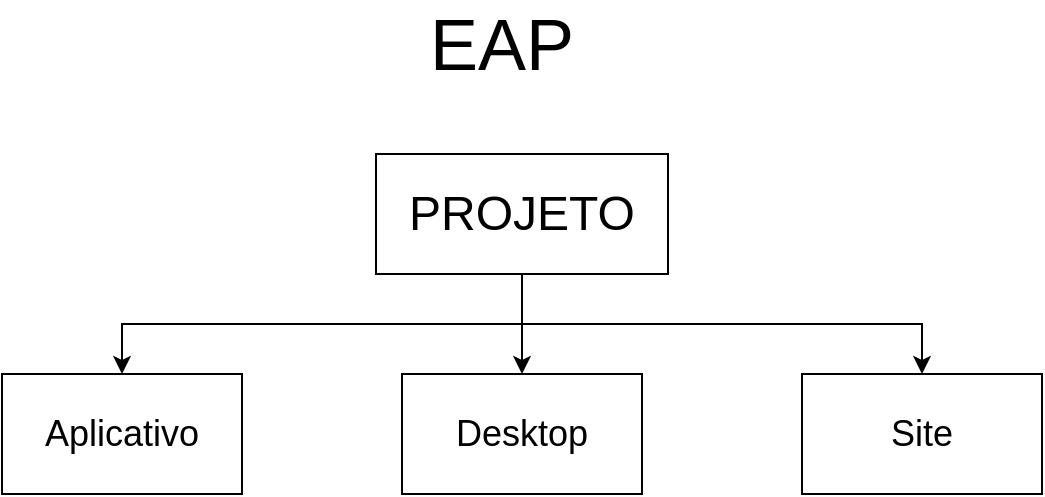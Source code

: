 <mxfile version="24.7.14">
  <diagram name="Página-1" id="abJAQa0zbJsf09PqhtKi">
    <mxGraphModel dx="1290" dy="557" grid="1" gridSize="10" guides="1" tooltips="1" connect="1" arrows="1" fold="1" page="1" pageScale="1" pageWidth="827" pageHeight="1169" math="0" shadow="0">
      <root>
        <mxCell id="0" />
        <mxCell id="1" parent="0" />
        <mxCell id="xKaJrzAjjyIe3hL2cJAd-5" style="edgeStyle=orthogonalEdgeStyle;rounded=0;orthogonalLoop=1;jettySize=auto;html=1;exitX=0.5;exitY=1;exitDx=0;exitDy=0;entryX=0.5;entryY=0;entryDx=0;entryDy=0;" edge="1" parent="1" source="xKaJrzAjjyIe3hL2cJAd-1" target="xKaJrzAjjyIe3hL2cJAd-2">
          <mxGeometry relative="1" as="geometry" />
        </mxCell>
        <mxCell id="xKaJrzAjjyIe3hL2cJAd-6" style="edgeStyle=orthogonalEdgeStyle;rounded=0;orthogonalLoop=1;jettySize=auto;html=1;exitX=0.5;exitY=1;exitDx=0;exitDy=0;entryX=0.5;entryY=0;entryDx=0;entryDy=0;" edge="1" parent="1" source="xKaJrzAjjyIe3hL2cJAd-1" target="xKaJrzAjjyIe3hL2cJAd-3">
          <mxGeometry relative="1" as="geometry" />
        </mxCell>
        <mxCell id="xKaJrzAjjyIe3hL2cJAd-7" style="edgeStyle=orthogonalEdgeStyle;rounded=0;orthogonalLoop=1;jettySize=auto;html=1;exitX=0.5;exitY=1;exitDx=0;exitDy=0;entryX=0.5;entryY=0;entryDx=0;entryDy=0;" edge="1" parent="1" source="xKaJrzAjjyIe3hL2cJAd-1" target="xKaJrzAjjyIe3hL2cJAd-4">
          <mxGeometry relative="1" as="geometry" />
        </mxCell>
        <mxCell id="xKaJrzAjjyIe3hL2cJAd-1" value="&lt;font style=&quot;font-size: 24px;&quot;&gt;PROJETO&lt;/font&gt;" style="rounded=0;whiteSpace=wrap;html=1;" vertex="1" parent="1">
          <mxGeometry x="307" y="130" width="146" height="60" as="geometry" />
        </mxCell>
        <mxCell id="xKaJrzAjjyIe3hL2cJAd-2" value="&lt;font style=&quot;font-size: 18px;&quot;&gt;Aplicativo&lt;/font&gt;" style="rounded=0;whiteSpace=wrap;html=1;" vertex="1" parent="1">
          <mxGeometry x="120" y="240" width="120" height="60" as="geometry" />
        </mxCell>
        <mxCell id="xKaJrzAjjyIe3hL2cJAd-3" value="&lt;font style=&quot;font-size: 18px;&quot;&gt;Desktop&lt;/font&gt;" style="rounded=0;whiteSpace=wrap;html=1;" vertex="1" parent="1">
          <mxGeometry x="320" y="240" width="120" height="60" as="geometry" />
        </mxCell>
        <mxCell id="xKaJrzAjjyIe3hL2cJAd-4" value="&lt;span style=&quot;font-size: 18px;&quot;&gt;Site&lt;/span&gt;" style="rounded=0;whiteSpace=wrap;html=1;" vertex="1" parent="1">
          <mxGeometry x="520" y="240" width="120" height="60" as="geometry" />
        </mxCell>
        <mxCell id="xKaJrzAjjyIe3hL2cJAd-8" value="&lt;font style=&quot;font-size: 36px;&quot;&gt;EAP&lt;/font&gt;" style="text;html=1;align=center;verticalAlign=middle;whiteSpace=wrap;rounded=0;" vertex="1" parent="1">
          <mxGeometry x="340" y="60" width="60" height="30" as="geometry" />
        </mxCell>
      </root>
    </mxGraphModel>
  </diagram>
</mxfile>
